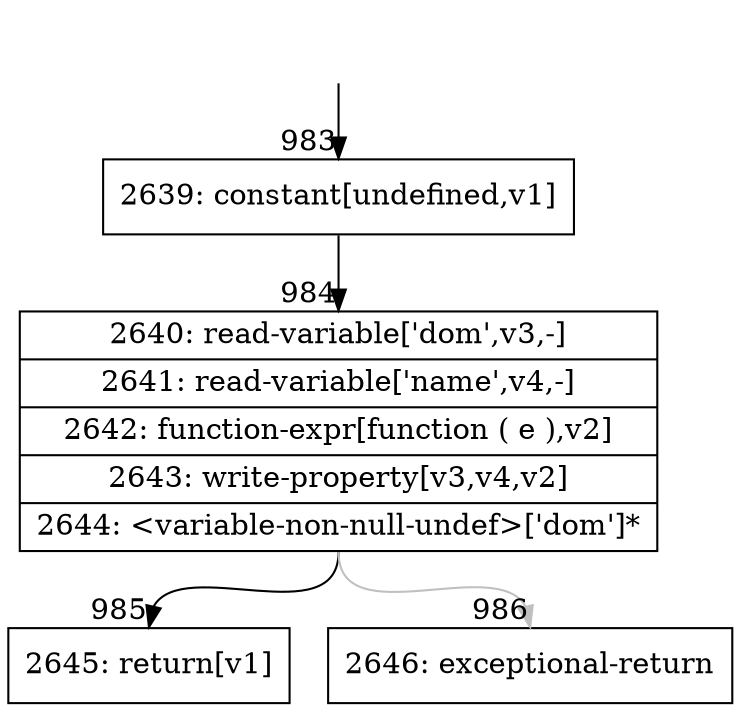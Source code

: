 digraph {
rankdir="TD"
BB_entry74[shape=none,label=""];
BB_entry74 -> BB983 [tailport=s, headport=n, headlabel="    983"]
BB983 [shape=record label="{2639: constant[undefined,v1]}" ] 
BB983 -> BB984 [tailport=s, headport=n, headlabel="      984"]
BB984 [shape=record label="{2640: read-variable['dom',v3,-]|2641: read-variable['name',v4,-]|2642: function-expr[function ( e ),v2]|2643: write-property[v3,v4,v2]|2644: \<variable-non-null-undef\>['dom']*}" ] 
BB984 -> BB985 [tailport=s, headport=n, headlabel="      985"]
BB984 -> BB986 [tailport=s, headport=n, color=gray, headlabel="      986"]
BB985 [shape=record label="{2645: return[v1]}" ] 
BB986 [shape=record label="{2646: exceptional-return}" ] 
//#$~ 854
}
